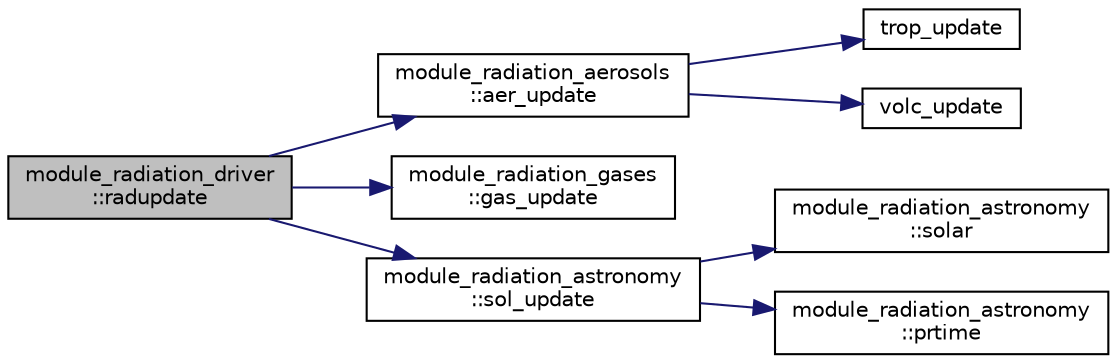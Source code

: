 digraph "module_radiation_driver::radupdate"
{
  edge [fontname="Helvetica",fontsize="10",labelfontname="Helvetica",labelfontsize="10"];
  node [fontname="Helvetica",fontsize="10",shape=record];
  rankdir="LR";
  Node79 [label="module_radiation_driver\l::radupdate",height=0.2,width=0.4,color="black", fillcolor="grey75", style="filled", fontcolor="black"];
  Node79 -> Node80 [color="midnightblue",fontsize="10",style="solid",fontname="Helvetica"];
  Node80 [label="module_radiation_aerosols\l::aer_update",height=0.2,width=0.4,color="black", fillcolor="white", style="filled",URL="$group__module__radiation__aerosols.html#ga237071d2a0691d5aae199937d9b6aca5",tooltip="This subroutine checks and updates time varying climatology aerosol data sets. "];
  Node80 -> Node81 [color="midnightblue",fontsize="10",style="solid",fontname="Helvetica"];
  Node81 [label="trop_update",height=0.2,width=0.4,color="black", fillcolor="white", style="filled",URL="$group__module__radiation__aerosols.html#gafac9a9c603c033c8511e8dbfe984f703",tooltip="This subroutine updates the monthly global distribution of aerosol profiles in five degree horizontal..."];
  Node80 -> Node82 [color="midnightblue",fontsize="10",style="solid",fontname="Helvetica"];
  Node82 [label="volc_update",height=0.2,width=0.4,color="black", fillcolor="white", style="filled",URL="$group__module__radiation__aerosols.html#ga6ec9bd68d45a5f2c6bb9997bdad420c3",tooltip="This subroutine searches historical volcanic data sets to find and read in monthly 45-degree lat-zone..."];
  Node79 -> Node83 [color="midnightblue",fontsize="10",style="solid",fontname="Helvetica"];
  Node83 [label="module_radiation_gases\l::gas_update",height=0.2,width=0.4,color="black", fillcolor="white", style="filled",URL="$group__module__radiation__gases.html#gafce04ada352f998d640606528a8cd25c",tooltip="This subroutine reads in 2-d monthly co2 data set for a specified year. Data are in a 15 degree lat/l..."];
  Node79 -> Node84 [color="midnightblue",fontsize="10",style="solid",fontname="Helvetica"];
  Node84 [label="module_radiation_astronomy\l::sol_update",height=0.2,width=0.4,color="black", fillcolor="white", style="filled",URL="$group__module__radiation__astronomy.html#ga095550b8122f922ad122db44aa262b15",tooltip="This subroutine computes solar parameters at forecast time. "];
  Node84 -> Node85 [color="midnightblue",fontsize="10",style="solid",fontname="Helvetica"];
  Node85 [label="module_radiation_astronomy\l::solar",height=0.2,width=0.4,color="black", fillcolor="white", style="filled",URL="$group__module__radiation__astronomy.html#ga33f3a3fbb7f232aab2a624025c991890",tooltip="This subroutine computes radius vector, declination and right ascension of sun, and equation of time..."];
  Node84 -> Node86 [color="midnightblue",fontsize="10",style="solid",fontname="Helvetica"];
  Node86 [label="module_radiation_astronomy\l::prtime",height=0.2,width=0.4,color="black", fillcolor="white", style="filled",URL="$group__module__radiation__astronomy.html#gaee29441c2e62c44728b10915a148cccf",tooltip="This subroutine prints out forecast date, time, and astronomy quantities. "];
}
